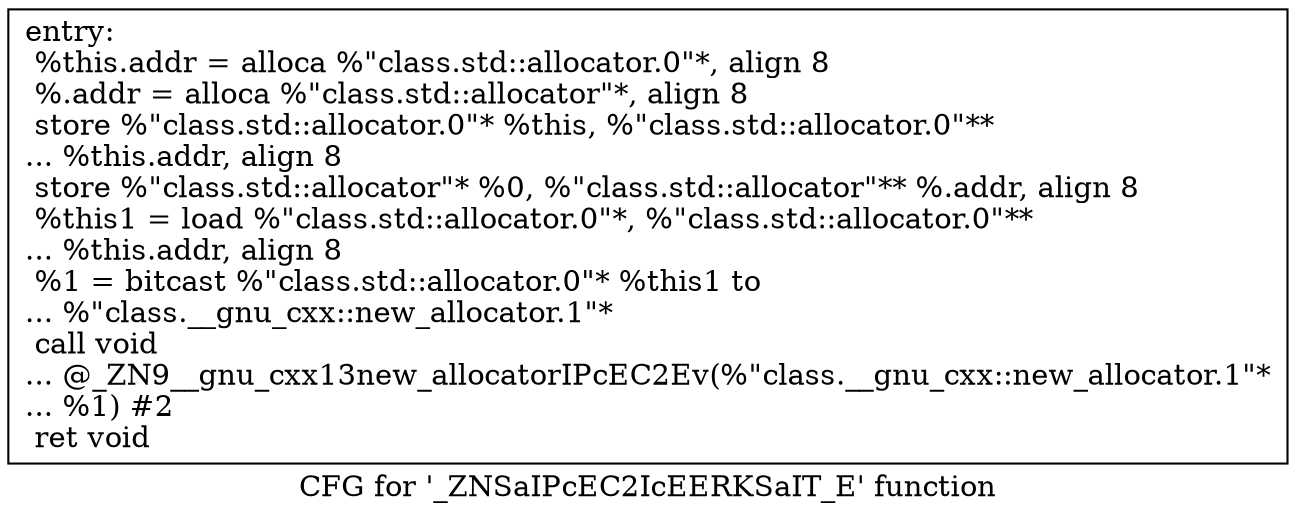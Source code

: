 digraph "CFG for '_ZNSaIPcEC2IcEERKSaIT_E' function" {
	label="CFG for '_ZNSaIPcEC2IcEERKSaIT_E' function";

	Node0x6b7bd70 [shape=record,label="{entry:\l  %this.addr = alloca %\"class.std::allocator.0\"*, align 8\l  %.addr = alloca %\"class.std::allocator\"*, align 8\l  store %\"class.std::allocator.0\"* %this, %\"class.std::allocator.0\"**\l... %this.addr, align 8\l  store %\"class.std::allocator\"* %0, %\"class.std::allocator\"** %.addr, align 8\l  %this1 = load %\"class.std::allocator.0\"*, %\"class.std::allocator.0\"**\l... %this.addr, align 8\l  %1 = bitcast %\"class.std::allocator.0\"* %this1 to\l... %\"class.__gnu_cxx::new_allocator.1\"*\l  call void\l... @_ZN9__gnu_cxx13new_allocatorIPcEC2Ev(%\"class.__gnu_cxx::new_allocator.1\"*\l... %1) #2\l  ret void\l}"];
}
